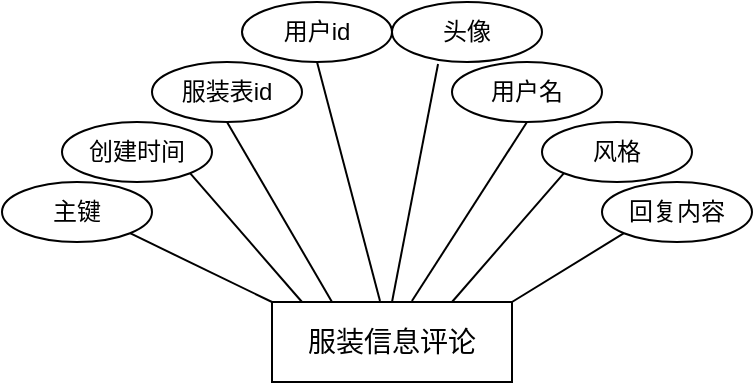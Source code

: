 <mxfile version="26.1.0">
  <diagram name="Page-1" id="9OhKOkV_mPs7GRqaQnFj">
    <mxGraphModel dx="984" dy="586" grid="1" gridSize="15" guides="1" tooltips="1" connect="1" arrows="1" fold="1" page="1" pageScale="1" pageWidth="850" pageHeight="1100" math="0" shadow="0">
      <root>
        <mxCell id="0" />
        <mxCell id="1" parent="0" />
        <mxCell id="GSTNSherqbm7E0yCV95N-1" value="&lt;span style=&quot;font-size: 14px;&quot;&gt;服装信息评论&lt;/span&gt;" style="rounded=0;whiteSpace=wrap;html=1;" parent="1" vertex="1">
          <mxGeometry x="360" y="240" width="120" height="40" as="geometry" />
        </mxCell>
        <mxCell id="GSTNSherqbm7E0yCV95N-3" value="主键" style="ellipse;whiteSpace=wrap;html=1;" parent="1" vertex="1">
          <mxGeometry x="225" y="180" width="75" height="30" as="geometry" />
        </mxCell>
        <mxCell id="GSTNSherqbm7E0yCV95N-4" value="创建时间" style="ellipse;whiteSpace=wrap;html=1;" parent="1" vertex="1">
          <mxGeometry x="255" y="150" width="75" height="30" as="geometry" />
        </mxCell>
        <mxCell id="GSTNSherqbm7E0yCV95N-5" value="服装表id" style="ellipse;whiteSpace=wrap;html=1;" parent="1" vertex="1">
          <mxGeometry x="300" y="120" width="75" height="30" as="geometry" />
        </mxCell>
        <mxCell id="GSTNSherqbm7E0yCV95N-6" value="用户id" style="ellipse;whiteSpace=wrap;html=1;" parent="1" vertex="1">
          <mxGeometry x="345" y="90" width="75" height="30" as="geometry" />
        </mxCell>
        <mxCell id="GSTNSherqbm7E0yCV95N-7" value="用户名" style="ellipse;whiteSpace=wrap;html=1;" parent="1" vertex="1">
          <mxGeometry x="450" y="120" width="75" height="30" as="geometry" />
        </mxCell>
        <mxCell id="GSTNSherqbm7E0yCV95N-8" value="风格" style="ellipse;whiteSpace=wrap;html=1;" parent="1" vertex="1">
          <mxGeometry x="495" y="150" width="75" height="30" as="geometry" />
        </mxCell>
        <mxCell id="GSTNSherqbm7E0yCV95N-9" value="回复内容" style="ellipse;whiteSpace=wrap;html=1;" parent="1" vertex="1">
          <mxGeometry x="525" y="180" width="75" height="30" as="geometry" />
        </mxCell>
        <mxCell id="GSTNSherqbm7E0yCV95N-13" value="" style="endArrow=none;html=1;rounded=0;exitX=0;exitY=0;exitDx=0;exitDy=0;entryX=1;entryY=1;entryDx=0;entryDy=0;" parent="1" source="GSTNSherqbm7E0yCV95N-1" target="GSTNSherqbm7E0yCV95N-3" edge="1">
          <mxGeometry width="50" height="50" relative="1" as="geometry">
            <mxPoint x="405" y="215" as="sourcePoint" />
            <mxPoint x="315" y="195" as="targetPoint" />
          </mxGeometry>
        </mxCell>
        <mxCell id="GSTNSherqbm7E0yCV95N-14" value="" style="endArrow=none;html=1;rounded=0;entryX=1;entryY=1;entryDx=0;entryDy=0;" parent="1" target="GSTNSherqbm7E0yCV95N-4" edge="1">
          <mxGeometry width="50" height="50" relative="1" as="geometry">
            <mxPoint x="375" y="240" as="sourcePoint" />
            <mxPoint x="455" y="165" as="targetPoint" />
          </mxGeometry>
        </mxCell>
        <mxCell id="GSTNSherqbm7E0yCV95N-15" value="" style="endArrow=none;html=1;rounded=0;entryX=0.5;entryY=1;entryDx=0;entryDy=0;exitX=0.25;exitY=0;exitDx=0;exitDy=0;" parent="1" source="GSTNSherqbm7E0yCV95N-1" target="GSTNSherqbm7E0yCV95N-5" edge="1">
          <mxGeometry width="50" height="50" relative="1" as="geometry">
            <mxPoint x="390" y="225" as="sourcePoint" />
            <mxPoint x="455" y="165" as="targetPoint" />
          </mxGeometry>
        </mxCell>
        <mxCell id="GSTNSherqbm7E0yCV95N-16" value="" style="endArrow=none;html=1;rounded=0;entryX=0.5;entryY=1;entryDx=0;entryDy=0;exitX=0.45;exitY=-0.012;exitDx=0;exitDy=0;exitPerimeter=0;" parent="1" source="GSTNSherqbm7E0yCV95N-1" target="GSTNSherqbm7E0yCV95N-6" edge="1">
          <mxGeometry width="50" height="50" relative="1" as="geometry">
            <mxPoint x="413" y="225" as="sourcePoint" />
            <mxPoint x="455" y="165" as="targetPoint" />
          </mxGeometry>
        </mxCell>
        <mxCell id="GSTNSherqbm7E0yCV95N-17" value="" style="endArrow=none;html=1;rounded=0;exitX=0.583;exitY=-0.012;exitDx=0;exitDy=0;exitPerimeter=0;entryX=0.5;entryY=1;entryDx=0;entryDy=0;" parent="1" source="GSTNSherqbm7E0yCV95N-1" target="GSTNSherqbm7E0yCV95N-7" edge="1">
          <mxGeometry width="50" height="50" relative="1" as="geometry">
            <mxPoint x="405" y="215" as="sourcePoint" />
            <mxPoint x="455" y="165" as="targetPoint" />
          </mxGeometry>
        </mxCell>
        <mxCell id="GSTNSherqbm7E0yCV95N-18" value="" style="endArrow=none;html=1;rounded=0;exitX=0.75;exitY=0;exitDx=0;exitDy=0;entryX=0;entryY=1;entryDx=0;entryDy=0;" parent="1" source="GSTNSherqbm7E0yCV95N-1" target="GSTNSherqbm7E0yCV95N-8" edge="1">
          <mxGeometry width="50" height="50" relative="1" as="geometry">
            <mxPoint x="405" y="215" as="sourcePoint" />
            <mxPoint x="455" y="165" as="targetPoint" />
          </mxGeometry>
        </mxCell>
        <mxCell id="GSTNSherqbm7E0yCV95N-19" value="" style="endArrow=none;html=1;rounded=0;exitX=1;exitY=0;exitDx=0;exitDy=0;entryX=0;entryY=1;entryDx=0;entryDy=0;" parent="1" source="GSTNSherqbm7E0yCV95N-1" target="GSTNSherqbm7E0yCV95N-9" edge="1">
          <mxGeometry width="50" height="50" relative="1" as="geometry">
            <mxPoint x="405" y="215" as="sourcePoint" />
            <mxPoint x="455" y="165" as="targetPoint" />
          </mxGeometry>
        </mxCell>
        <mxCell id="06KMO7T11eBWESfdQyWb-4" value="头像" style="ellipse;whiteSpace=wrap;html=1;" parent="1" vertex="1">
          <mxGeometry x="420" y="90" width="75" height="30" as="geometry" />
        </mxCell>
        <mxCell id="06KMO7T11eBWESfdQyWb-6" value="" style="endArrow=none;html=1;rounded=0;entryX=0.307;entryY=1.033;entryDx=0;entryDy=0;entryPerimeter=0;exitX=0.5;exitY=0;exitDx=0;exitDy=0;" parent="1" source="GSTNSherqbm7E0yCV95N-1" target="06KMO7T11eBWESfdQyWb-4" edge="1">
          <mxGeometry width="50" height="50" relative="1" as="geometry">
            <mxPoint x="405" y="335" as="sourcePoint" />
            <mxPoint x="455" y="285" as="targetPoint" />
          </mxGeometry>
        </mxCell>
      </root>
    </mxGraphModel>
  </diagram>
</mxfile>
